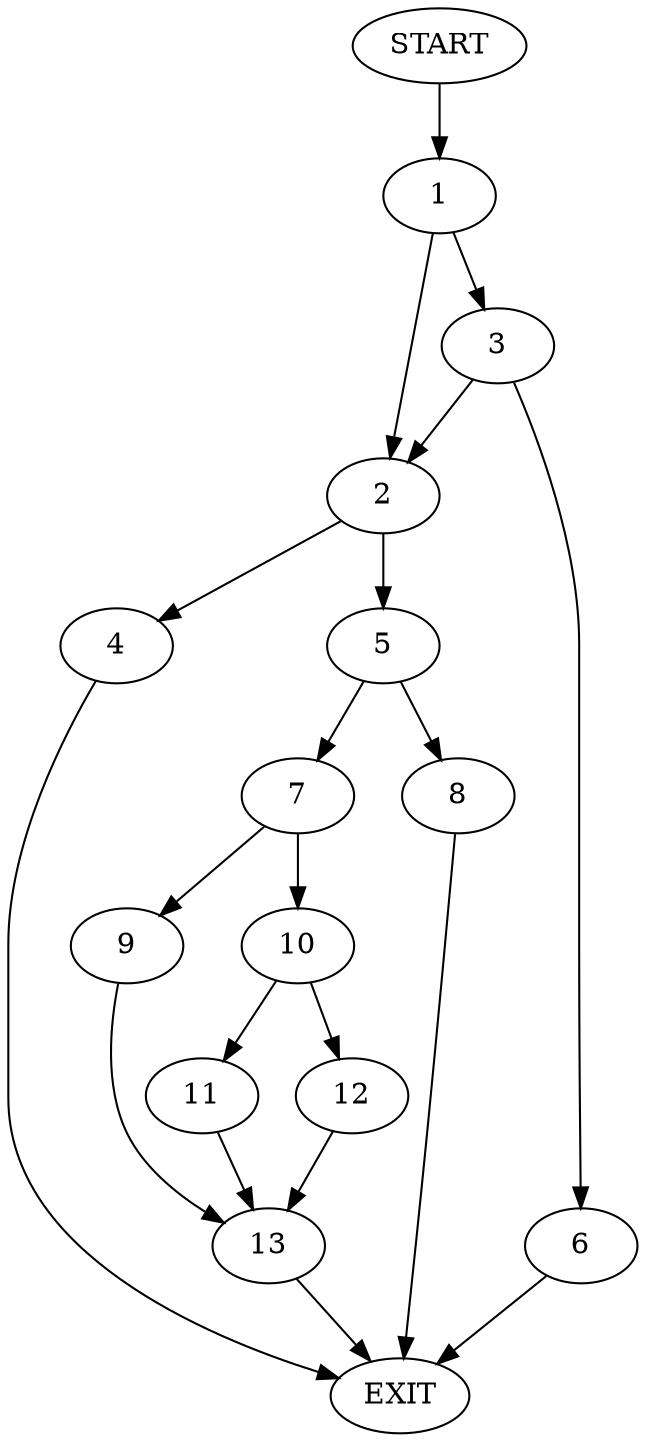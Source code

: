 digraph {
0 [label="START"]
14 [label="EXIT"]
0 -> 1
1 -> 2
1 -> 3
2 -> 4
2 -> 5
3 -> 2
3 -> 6
6 -> 14
4 -> 14
5 -> 7
5 -> 8
7 -> 9
7 -> 10
8 -> 14
10 -> 11
10 -> 12
9 -> 13
12 -> 13
11 -> 13
13 -> 14
}
